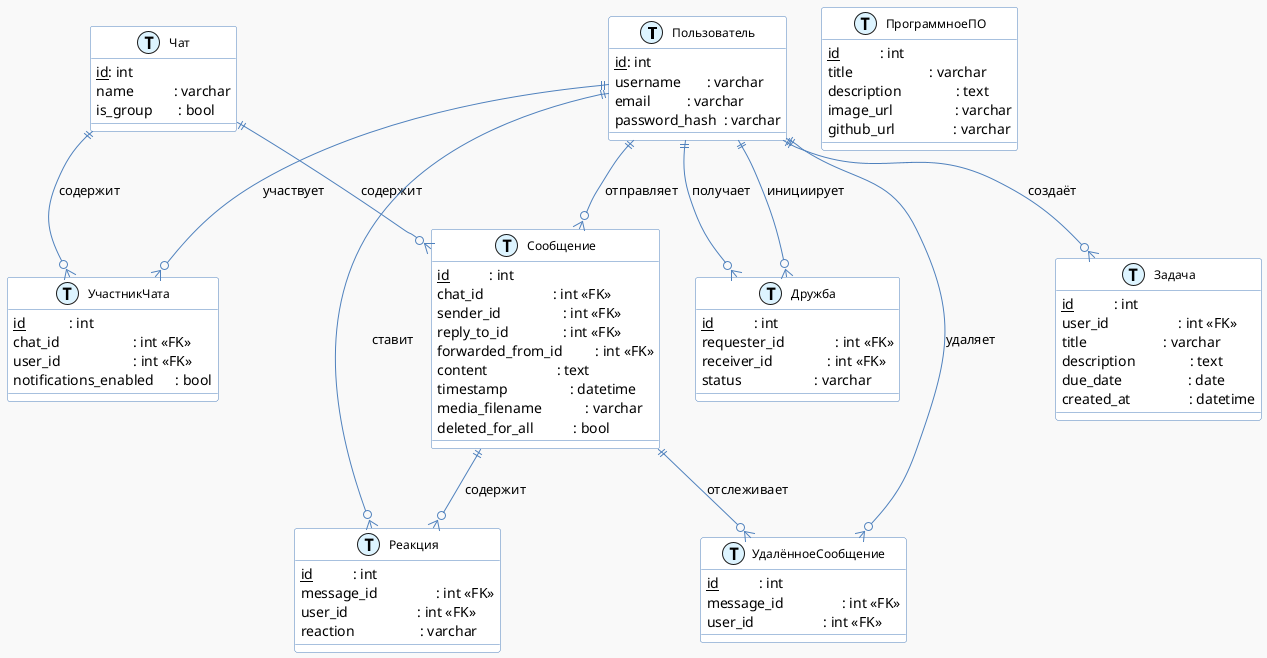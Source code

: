 @startuml
' Общие настройки стиля
skinparam backgroundColor #F9F9F9
skinparam class {
  BackgroundColor #FFFFFF
  BorderColor #4F81BD
  ArrowColor #4F81BD
  FontName Arial
  FontSize 12
}

' Макросы для таблиц и первичных ключей
!define table(x) class x << (T,#DDF4FF) >>
!define primary_key(x) <u>x</u>

' Таблица Пользователь
table(Пользователь) {
  primary_key(id): int
  username       : varchar
  email          : varchar
  password_hash  : varchar
}

' Таблица Чат
table(Чат) {
  primary_key(id): int
  name           : varchar
  is_group       : bool
}

' Таблица УчастникЧата (ChatUser)
table(УчастникЧата) {
  primary_key(id)            : int
  chat_id                    : int «FK»
  user_id                    : int «FK»
  notifications_enabled      : bool
}
Пользователь ||--o{ УчастникЧата : участвует
Чат         ||--o{ УчастникЧата : содержит

' Таблица Сообщение (Message)
table(Сообщение) {
  primary_key(id)           : int
  chat_id                   : int «FK»
  sender_id                 : int «FK»
  reply_to_id               : int «FK»
  forwarded_from_id         : int «FK»
  content                   : text
  timestamp                 : datetime
  media_filename            : varchar
  deleted_for_all           : bool
}
Чат         ||--o{ Сообщение   : содержит
Пользователь||--o{ Сообщение   : отправляет

' Таблица Задача (Task)
table(Задача) {
  primary_key(id)           : int
  user_id                   : int «FK»
  title                     : varchar
  description               : text
  due_date                  : date
  created_at                : datetime
}
Пользователь ||--o{ Задача       : создаёт

' Таблица Реакция (Reaction)
table(Реакция) {
  primary_key(id)           : int
  message_id                : int «FK»
  user_id                   : int «FK»
  reaction                  : varchar
}
Сообщение  ||--o{ Реакция      : содержит
Пользователь||--o{ Реакция      : ставит

' Таблица ПрограммноеПО (Software)
table(ПрограммноеПО) {
  primary_key(id)           : int
  title                     : varchar
  description               : text
  image_url                 : varchar
  github_url                : varchar
}

' Таблица Дружба (Friendship)
table(Дружба) {
  primary_key(id)           : int
  requester_id              : int «FK»
  receiver_id               : int «FK»
  status                    : varchar
}
Пользователь||--o{ Дружба      : инициирует
Пользователь||--o{ Дружба      : получает

' Таблица УдалённоеСообщение (DeletedMessage)
table(УдалённоеСообщение) {
  primary_key(id)           : int
  message_id                : int «FK»
  user_id                   : int «FK»
}
Сообщение  ||--o{ УдалённоеСообщение : отслеживает
Пользователь||--o{ УдалённоеСообщение : удаляет
@enduml